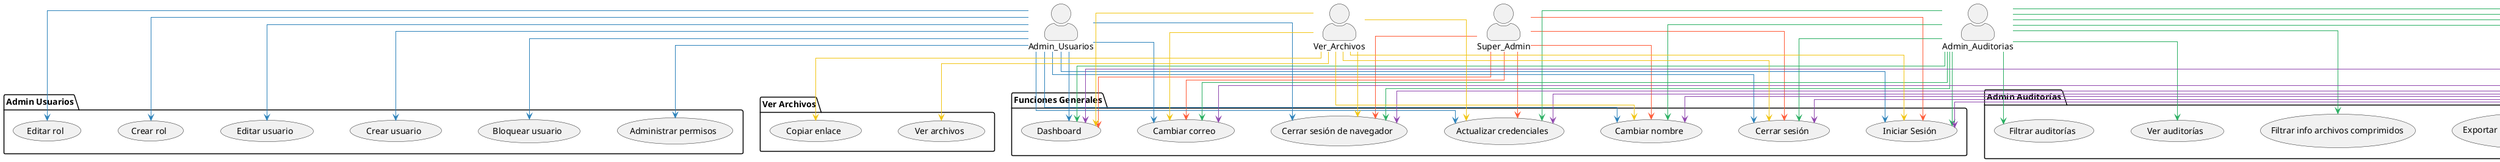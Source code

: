 @startuml
top to bottom direction


skinparam linetype ortho
skinparam nodesep 60
skinparam ranksep 100
skinparam actorStyle awesome

actor Super_Admin
actor Admin_Usuarios
actor Admin_Auditorias
actor Admin_Archivos
actor Ver_Archivos

package "Funciones Generales" {
    usecase "Dashboard" as UC_Dashboard
    usecase "Iniciar Sesión" as UC_Iniciar_Sesion
    usecase "Cerrar sesión" as UC_Cerrar_Sesion
    usecase "Cambiar nombre" as UC_Cambiar_Nombre
    usecase "Actualizar credenciales" as UC_Actualizar_Credenciales
    usecase "Cerrar sesión de navegador" as UC_Cerrar_Sesion_Nav
    usecase "Cambiar correo" as UC_Cambiar_Correo
}

package "Admin Usuarios" {
    usecase "Crear usuario" as UC_Crear_Usuario
    usecase "Editar usuario" as UC_Editar_Usuario
    usecase "Crear rol" as UC_Crear_Rol
    usecase "Editar rol" as UC_Editar_Rol
    usecase "Administrar permisos" as UC_Admin_Permisos
    usecase "Bloquear usuario" as UC_Bloquear_Usuario
}

package "Admin Auditorías" {
    usecase "Ver auditorías" as UC_Ver_Auditorias
    usecase "Filtrar auditorías" as UC_Filtrar_Auditorias
    usecase "Exportar informe auditorías" as UC_Exportar_Informe_Auditorias
    usecase "Ver informe sensibles" as UC_Ver_Informe_Sensibles
    usecase "Filtrar informe sensibles" as UC_Filtrar_Informe_Sensibles
    usecase "Exportar info archivos comprimidos" as UC_Exportar_Info_Comprimidos
    usecase "Filtrar info archivos comprimidos" as UC_Filtrar_Info_Comprimidos
}

package "Admin Archivos" {
    usecase "Subir archivo" as UC_Subir_Archivo
    usecase "Descargar archivos" as UC_Descargar_Archivos
    usecase "Cambiar nombre archivos" as UC_Cambiar_Nombre_Archivos
    usecase "Copiar archivo" as UC_Copiar_Archivo
    usecase "Mover archivo" as UC_Mover_Archivo
    usecase "Descomprimir archivo" as UC_Descomprimir_Archivo
    usecase "Administrar versiones" as UC_Admin_Versiones
    usecase "Editar metadata" as UC_Editar_Metadata
    usecase "Crear directorio" as UC_Crear_Directorio
    usecase "Cambiar nombre directorio" as UC_Cambiar_Nombre_Directorio
    usecase "Descargar directorios" as UC_Descargar_Directorios
    usecase "Insertar metadata" as UC_Insertar_Metadata
}

package "Ver Archivos" {
    usecase "Ver archivos" as UC_Ver_Archivos
    usecase "Copiar enlace" as UC_Copiar_Enlace
}

' Relación de Super_Admin en naranja
Super_Admin -[#FF5733]-> UC_Dashboard
Super_Admin -[#FF5733]-> UC_Iniciar_Sesion
Super_Admin -[#FF5733]-> UC_Cerrar_Sesion
Super_Admin -[#FF5733]-> UC_Cambiar_Nombre
Super_Admin -[#FF5733]-> UC_Actualizar_Credenciales
Super_Admin -[#FF5733]-> UC_Cerrar_Sesion_Nav
Super_Admin -[#FF5733]-> UC_Cambiar_Correo

' Relación de Admin_Usuarios en azul
Admin_Usuarios -[#2980B9]-> UC_Dashboard
Admin_Usuarios -[#2980B9]-> UC_Iniciar_Sesion
Admin_Usuarios -[#2980B9]-> UC_Cerrar_Sesion
Admin_Usuarios -[#2980B9]-> UC_Cambiar_Nombre
Admin_Usuarios -[#2980B9]-> UC_Actualizar_Credenciales
Admin_Usuarios -[#2980B9]-> UC_Cerrar_Sesion_Nav
Admin_Usuarios -[#2980B9]-> UC_Cambiar_Correo
Admin_Usuarios -[#2980B9]-> UC_Crear_Usuario
Admin_Usuarios -[#2980B9]-> UC_Editar_Usuario
Admin_Usuarios -[#2980B9]-> UC_Crear_Rol
Admin_Usuarios -[#2980B9]-> UC_Editar_Rol
Admin_Usuarios -[#2980B9]-> UC_Admin_Permisos
Admin_Usuarios -[#2980B9]-> UC_Bloquear_Usuario

' Relación de Admin_Auditorias en verde
Admin_Auditorias -[#27AE60]-> UC_Dashboard
Admin_Auditorias -[#27AE60]-> UC_Iniciar_Sesion
Admin_Auditorias -[#27AE60]-> UC_Cerrar_Sesion
Admin_Auditorias -[#27AE60]-> UC_Cambiar_Nombre
Admin_Auditorias -[#27AE60]-> UC_Actualizar_Credenciales
Admin_Auditorias -[#27AE60]-> UC_Cerrar_Sesion_Nav
Admin_Auditorias -[#27AE60]-> UC_Cambiar_Correo
Admin_Auditorias -[#27AE60]-> UC_Ver_Auditorias
Admin_Auditorias -[#27AE60]-> UC_Filtrar_Auditorias
Admin_Auditorias -[#27AE60]-> UC_Exportar_Informe_Auditorias
Admin_Auditorias -[#27AE60]-> UC_Ver_Informe_Sensibles
Admin_Auditorias -[#27AE60]-> UC_Filtrar_Informe_Sensibles
Admin_Auditorias -[#27AE60]-> UC_Exportar_Info_Comprimidos
Admin_Auditorias -[#27AE60]-> UC_Filtrar_Info_Comprimidos

' Relación de Admin_Archivos en morado
Admin_Archivos -[#8E44AD]-> UC_Dashboard
Admin_Archivos -[#8E44AD]-> UC_Iniciar_Sesion
Admin_Archivos -[#8E44AD]-> UC_Cerrar_Sesion
Admin_Archivos -[#8E44AD]-> UC_Cambiar_Nombre
Admin_Archivos -[#8E44AD]-> UC_Actualizar_Credenciales
Admin_Archivos -[#8E44AD]-> UC_Cerrar_Sesion_Nav
Admin_Archivos -[#8E44AD]-> UC_Cambiar_Correo
Admin_Archivos -[#8E44AD]-> UC_Subir_Archivo
Admin_Archivos -[#8E44AD]-> UC_Descargar_Archivos
Admin_Archivos -[#8E44AD]-> UC_Cambiar_Nombre_Archivos
Admin_Archivos -[#8E44AD]-> UC_Copiar_Archivo
Admin_Archivos -[#8E44AD]-> UC_Mover_Archivo
Admin_Archivos -[#8E44AD]-> UC_Descomprimir_Archivo
Admin_Archivos -[#8E44AD]-> UC_Admin_Versiones
Admin_Archivos -[#8E44AD]-> UC_Editar_Metadata
Admin_Archivos -[#8E44AD]-> UC_Crear_Directorio
Admin_Archivos -[#8E44AD]-> UC_Cambiar_Nombre_Directorio
Admin_Archivos -[#8E44AD]-> UC_Descargar_Directorios
Admin_Archivos -[#8E44AD]-> UC_Insertar_Metadata

' Relación de Ver_Archivos en amarillo
Ver_Archivos -[#F1C40F]-> UC_Dashboard
Ver_Archivos -[#F1C40F]-> UC_Iniciar_Sesion
Ver_Archivos -[#F1C40F]-> UC_Cerrar_Sesion
Ver_Archivos -[#F1C40F]-> UC_Cambiar_Nombre
Ver_Archivos -[#F1C40F]-> UC_Actualizar_Credenciales
Ver_Archivos -[#F1C40F]-> UC_Cerrar_Sesion_Nav
Ver_Archivos -[#F1C40F]-> UC_Cambiar_Correo
Ver_Archivos -[#F1C40F]-> UC_Ver_Archivos
Ver_Archivos -[#F1C40F]-> UC_Copiar_Enlace

@enduml
